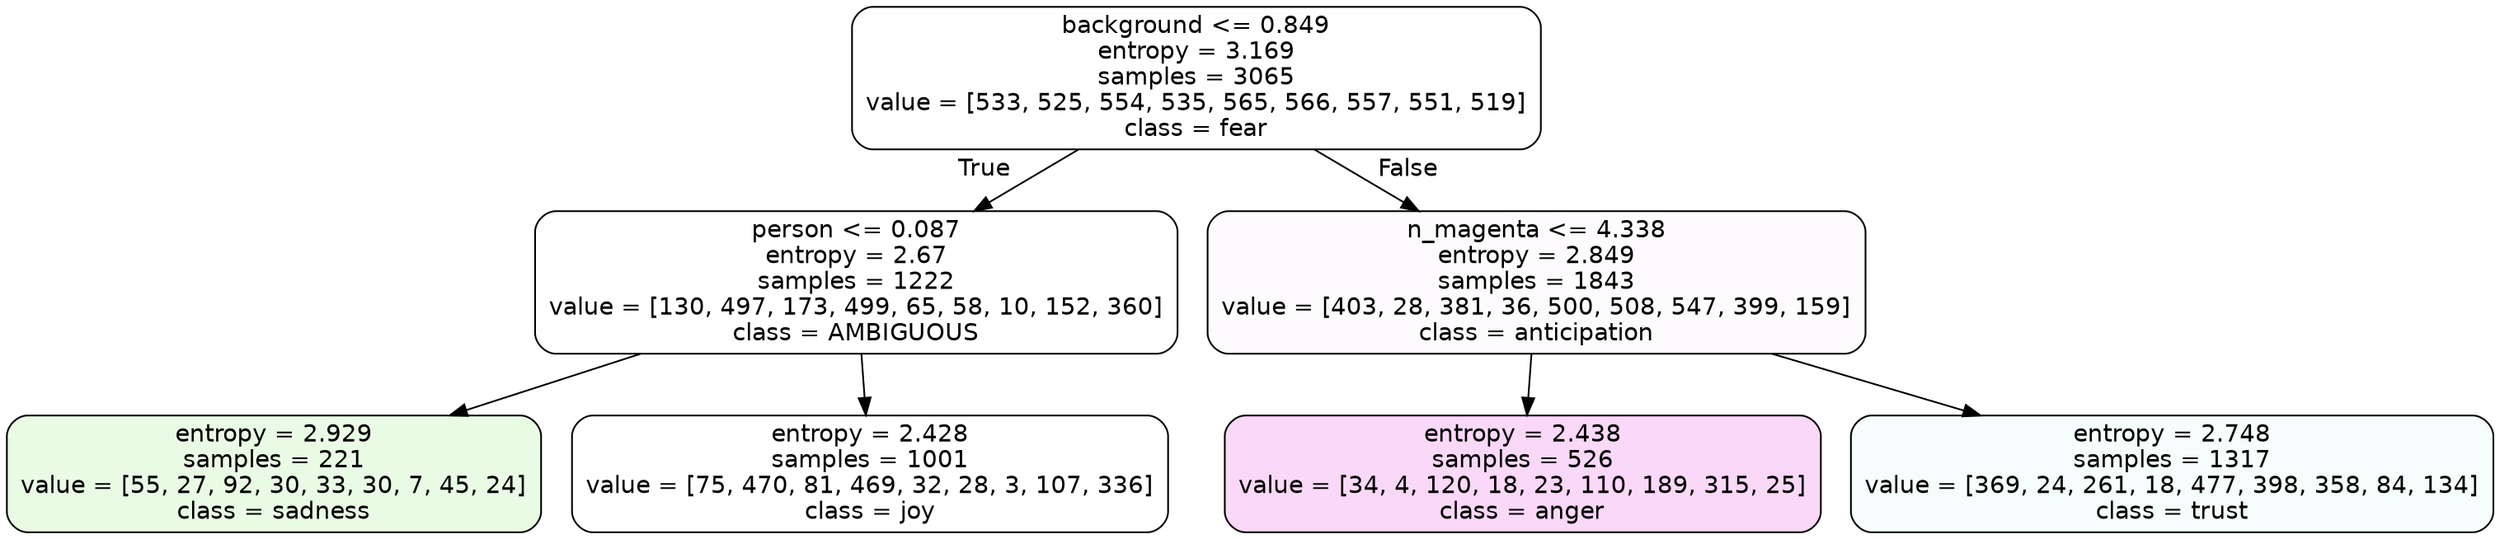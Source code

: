 digraph Tree {
node [shape=box, style="filled, rounded", color="black", fontname=helvetica] ;
edge [fontname=helvetica] ;
0 [label="background <= 0.849\nentropy = 3.169\nsamples = 3065\nvalue = [533, 525, 554, 535, 565, 566, 557, 551, 519]\nclass = fear", fillcolor="#3964e500"] ;
1 [label="person <= 0.087\nentropy = 2.67\nsamples = 1222\nvalue = [130, 497, 173, 499, 65, 58, 10, 152, 360]\nclass = AMBIGUOUS", fillcolor="#39e58100"] ;
0 -> 1 [labeldistance=2.5, labelangle=45, headlabel="True"] ;
2 [label="entropy = 2.929\nsamples = 221\nvalue = [55, 27, 92, 30, 33, 30, 7, 45, 24]\nclass = sadness", fillcolor="#64e53921"] ;
1 -> 2 ;
3 [label="entropy = 2.428\nsamples = 1001\nvalue = [75, 470, 81, 469, 32, 28, 3, 107, 336]\nclass = joy", fillcolor="#d7e53900"] ;
1 -> 3 ;
4 [label="n_magenta <= 4.338\nentropy = 2.849\nsamples = 1843\nvalue = [403, 28, 381, 36, 500, 508, 547, 399, 159]\nclass = anticipation", fillcolor="#8139e504"] ;
0 -> 4 [labeldistance=2.5, labelangle=-45, headlabel="False"] ;
5 [label="entropy = 2.438\nsamples = 526\nvalue = [34, 4, 120, 18, 23, 110, 189, 315, 25]\nclass = anger", fillcolor="#e539d732"] ;
4 -> 5 ;
6 [label="entropy = 2.748\nsamples = 1317\nvalue = [369, 24, 261, 18, 477, 398, 358, 84, 134]\nclass = trust", fillcolor="#39d7e50c"] ;
4 -> 6 ;
}